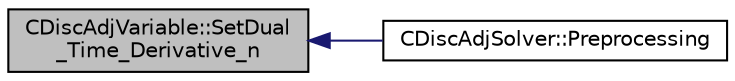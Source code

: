 digraph "CDiscAdjVariable::SetDual_Time_Derivative_n"
{
  edge [fontname="Helvetica",fontsize="10",labelfontname="Helvetica",labelfontsize="10"];
  node [fontname="Helvetica",fontsize="10",shape=record];
  rankdir="LR";
  Node59 [label="CDiscAdjVariable::SetDual\l_Time_Derivative_n",height=0.2,width=0.4,color="black", fillcolor="grey75", style="filled", fontcolor="black"];
  Node59 -> Node60 [dir="back",color="midnightblue",fontsize="10",style="solid",fontname="Helvetica"];
  Node60 [label="CDiscAdjSolver::Preprocessing",height=0.2,width=0.4,color="black", fillcolor="white", style="filled",URL="$class_c_disc_adj_solver.html#a7f3617e3aace7756ab85e598e42cc31b",tooltip="Update the dual-time derivatives. "];
}
